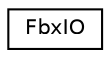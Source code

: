 digraph "クラス階層図"
{
  edge [fontname="Helvetica",fontsize="10",labelfontname="Helvetica",labelfontsize="10"];
  node [fontname="Helvetica",fontsize="10",shape=record];
  rankdir="LR";
  Node0 [label="FbxIO",height=0.2,width=0.4,color="black", fillcolor="white", style="filled",URL="$class_fbx_i_o.html"];
}
